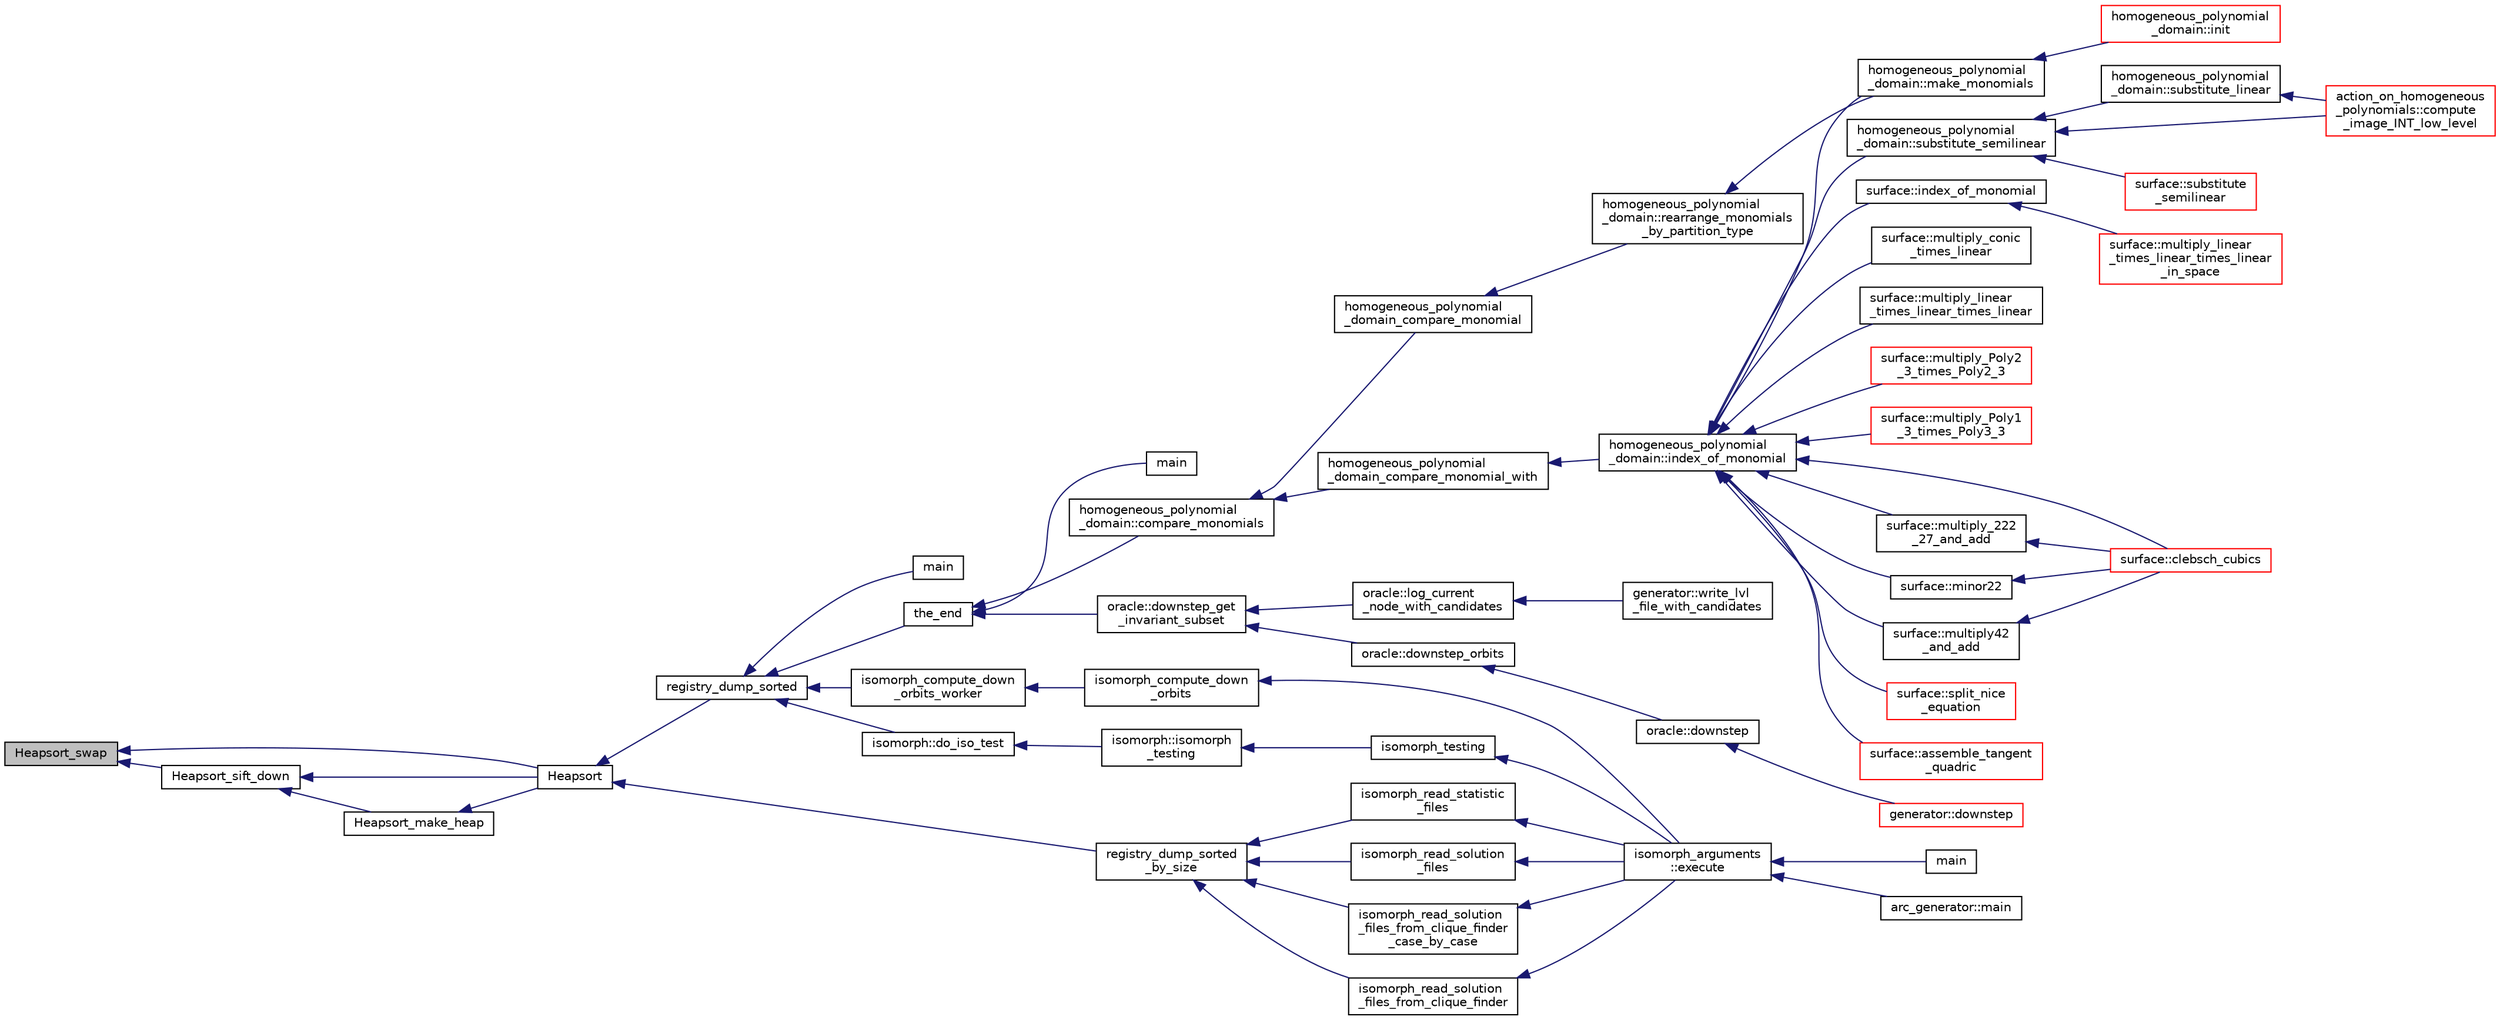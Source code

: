 digraph "Heapsort_swap"
{
  edge [fontname="Helvetica",fontsize="10",labelfontname="Helvetica",labelfontsize="10"];
  node [fontname="Helvetica",fontsize="10",shape=record];
  rankdir="LR";
  Node3184 [label="Heapsort_swap",height=0.2,width=0.4,color="black", fillcolor="grey75", style="filled", fontcolor="black"];
  Node3184 -> Node3185 [dir="back",color="midnightblue",fontsize="10",style="solid",fontname="Helvetica"];
  Node3185 [label="Heapsort",height=0.2,width=0.4,color="black", fillcolor="white", style="filled",URL="$d4/dd7/sorting_8_c.html#a2af240488f5893071c88af35d9f06b6d"];
  Node3185 -> Node3186 [dir="back",color="midnightblue",fontsize="10",style="solid",fontname="Helvetica"];
  Node3186 [label="registry_dump_sorted",height=0.2,width=0.4,color="black", fillcolor="white", style="filled",URL="$df/d84/foundations_2io__and__os_2memory_8_c.html#aa28c9ee8650332ad2d526d5eb4fae48e"];
  Node3186 -> Node3187 [dir="back",color="midnightblue",fontsize="10",style="solid",fontname="Helvetica"];
  Node3187 [label="main",height=0.2,width=0.4,color="black", fillcolor="white", style="filled",URL="$db/d50/regular__ls_8_c.html#a217dbf8b442f20279ea00b898af96f52"];
  Node3186 -> Node3188 [dir="back",color="midnightblue",fontsize="10",style="solid",fontname="Helvetica"];
  Node3188 [label="the_end",height=0.2,width=0.4,color="black", fillcolor="white", style="filled",URL="$d3/dfb/discreta__global_8_c.html#a3ebbd3ccb665a9f78deaa7408577b60c"];
  Node3188 -> Node3189 [dir="back",color="midnightblue",fontsize="10",style="solid",fontname="Helvetica"];
  Node3189 [label="main",height=0.2,width=0.4,color="black", fillcolor="white", style="filled",URL="$d2/d11/codes_8h.html#a217dbf8b442f20279ea00b898af96f52"];
  Node3188 -> Node3190 [dir="back",color="midnightblue",fontsize="10",style="solid",fontname="Helvetica"];
  Node3190 [label="homogeneous_polynomial\l_domain::compare_monomials",height=0.2,width=0.4,color="black", fillcolor="white", style="filled",URL="$d2/da7/classhomogeneous__polynomial__domain.html#a05c5959cb62502954c9cf93a85b8c019"];
  Node3190 -> Node3191 [dir="back",color="midnightblue",fontsize="10",style="solid",fontname="Helvetica"];
  Node3191 [label="homogeneous_polynomial\l_domain_compare_monomial_with",height=0.2,width=0.4,color="black", fillcolor="white", style="filled",URL="$dd/db5/homogeneous__polynomial__domain_8_c.html#a0a0f8d40815145e0aceceabebad8d63d"];
  Node3191 -> Node3192 [dir="back",color="midnightblue",fontsize="10",style="solid",fontname="Helvetica"];
  Node3192 [label="homogeneous_polynomial\l_domain::index_of_monomial",height=0.2,width=0.4,color="black", fillcolor="white", style="filled",URL="$d2/da7/classhomogeneous__polynomial__domain.html#a3fad3fb2b940014fcfece1cebfbfa3ae"];
  Node3192 -> Node3193 [dir="back",color="midnightblue",fontsize="10",style="solid",fontname="Helvetica"];
  Node3193 [label="homogeneous_polynomial\l_domain::make_monomials",height=0.2,width=0.4,color="black", fillcolor="white", style="filled",URL="$d2/da7/classhomogeneous__polynomial__domain.html#a467ad10c570859dbcf637a43993ceb57"];
  Node3193 -> Node3194 [dir="back",color="midnightblue",fontsize="10",style="solid",fontname="Helvetica"];
  Node3194 [label="homogeneous_polynomial\l_domain::init",height=0.2,width=0.4,color="red", fillcolor="white", style="filled",URL="$d2/da7/classhomogeneous__polynomial__domain.html#ad7d4e08b895afb895147322732228d3a"];
  Node3192 -> Node3205 [dir="back",color="midnightblue",fontsize="10",style="solid",fontname="Helvetica"];
  Node3205 [label="homogeneous_polynomial\l_domain::substitute_semilinear",height=0.2,width=0.4,color="black", fillcolor="white", style="filled",URL="$d2/da7/classhomogeneous__polynomial__domain.html#ae16fefaacc3385f9f385d1dd6df7ea4d"];
  Node3205 -> Node3206 [dir="back",color="midnightblue",fontsize="10",style="solid",fontname="Helvetica"];
  Node3206 [label="homogeneous_polynomial\l_domain::substitute_linear",height=0.2,width=0.4,color="black", fillcolor="white", style="filled",URL="$d2/da7/classhomogeneous__polynomial__domain.html#a236cbf545622995b80f5eb10a9f86c31"];
  Node3206 -> Node3207 [dir="back",color="midnightblue",fontsize="10",style="solid",fontname="Helvetica"];
  Node3207 [label="action_on_homogeneous\l_polynomials::compute\l_image_INT_low_level",height=0.2,width=0.4,color="red", fillcolor="white", style="filled",URL="$d5/dd4/classaction__on__homogeneous__polynomials.html#af4370de2c8dcb590c4b186457881f038"];
  Node3205 -> Node3424 [dir="back",color="midnightblue",fontsize="10",style="solid",fontname="Helvetica"];
  Node3424 [label="surface::substitute\l_semilinear",height=0.2,width=0.4,color="red", fillcolor="white", style="filled",URL="$d5/d88/classsurface.html#a7b34e4c561adbe664a4b0ba6711df457"];
  Node3205 -> Node3207 [dir="back",color="midnightblue",fontsize="10",style="solid",fontname="Helvetica"];
  Node3192 -> Node3434 [dir="back",color="midnightblue",fontsize="10",style="solid",fontname="Helvetica"];
  Node3434 [label="surface::index_of_monomial",height=0.2,width=0.4,color="black", fillcolor="white", style="filled",URL="$d5/d88/classsurface.html#a121f8ba1f05712475aa758f7152f4ce5"];
  Node3434 -> Node3435 [dir="back",color="midnightblue",fontsize="10",style="solid",fontname="Helvetica"];
  Node3435 [label="surface::multiply_linear\l_times_linear_times_linear\l_in_space",height=0.2,width=0.4,color="red", fillcolor="white", style="filled",URL="$d5/d88/classsurface.html#abcbac4f9bd652897db85be7bf17abf62"];
  Node3192 -> Node3444 [dir="back",color="midnightblue",fontsize="10",style="solid",fontname="Helvetica"];
  Node3444 [label="surface::multiply_conic\l_times_linear",height=0.2,width=0.4,color="black", fillcolor="white", style="filled",URL="$d5/d88/classsurface.html#a916614262f53278058e7108aeaf145dc"];
  Node3192 -> Node3445 [dir="back",color="midnightblue",fontsize="10",style="solid",fontname="Helvetica"];
  Node3445 [label="surface::multiply_linear\l_times_linear_times_linear",height=0.2,width=0.4,color="black", fillcolor="white", style="filled",URL="$d5/d88/classsurface.html#a452f6857968bb85f49f2f204680fb8e5"];
  Node3192 -> Node3446 [dir="back",color="midnightblue",fontsize="10",style="solid",fontname="Helvetica"];
  Node3446 [label="surface::multiply_Poly2\l_3_times_Poly2_3",height=0.2,width=0.4,color="red", fillcolor="white", style="filled",URL="$d5/d88/classsurface.html#adb65ce8845726835c206e4476f5a80d3"];
  Node3192 -> Node3447 [dir="back",color="midnightblue",fontsize="10",style="solid",fontname="Helvetica"];
  Node3447 [label="surface::multiply_Poly1\l_3_times_Poly3_3",height=0.2,width=0.4,color="red", fillcolor="white", style="filled",URL="$d5/d88/classsurface.html#a917115f60a2e692c83431909e504dfd9"];
  Node3192 -> Node3448 [dir="back",color="midnightblue",fontsize="10",style="solid",fontname="Helvetica"];
  Node3448 [label="surface::clebsch_cubics",height=0.2,width=0.4,color="red", fillcolor="white", style="filled",URL="$d5/d88/classsurface.html#aac49a34b771fffc48f3650861c3684ab"];
  Node3192 -> Node3449 [dir="back",color="midnightblue",fontsize="10",style="solid",fontname="Helvetica"];
  Node3449 [label="surface::multiply_222\l_27_and_add",height=0.2,width=0.4,color="black", fillcolor="white", style="filled",URL="$d5/d88/classsurface.html#ae55d550aa63616f48c1b6348ae0fdfab"];
  Node3449 -> Node3448 [dir="back",color="midnightblue",fontsize="10",style="solid",fontname="Helvetica"];
  Node3192 -> Node3450 [dir="back",color="midnightblue",fontsize="10",style="solid",fontname="Helvetica"];
  Node3450 [label="surface::minor22",height=0.2,width=0.4,color="black", fillcolor="white", style="filled",URL="$d5/d88/classsurface.html#a92bcacad9efa59d8a6afc68d5b3312f9"];
  Node3450 -> Node3448 [dir="back",color="midnightblue",fontsize="10",style="solid",fontname="Helvetica"];
  Node3192 -> Node3451 [dir="back",color="midnightblue",fontsize="10",style="solid",fontname="Helvetica"];
  Node3451 [label="surface::multiply42\l_and_add",height=0.2,width=0.4,color="black", fillcolor="white", style="filled",URL="$d5/d88/classsurface.html#a3556917614250f9150bdf69f525a18d2"];
  Node3451 -> Node3448 [dir="back",color="midnightblue",fontsize="10",style="solid",fontname="Helvetica"];
  Node3192 -> Node3452 [dir="back",color="midnightblue",fontsize="10",style="solid",fontname="Helvetica"];
  Node3452 [label="surface::split_nice\l_equation",height=0.2,width=0.4,color="red", fillcolor="white", style="filled",URL="$d5/d88/classsurface.html#a5d670fff3513ca4261aeb0fe95b6771c"];
  Node3192 -> Node3453 [dir="back",color="midnightblue",fontsize="10",style="solid",fontname="Helvetica"];
  Node3453 [label="surface::assemble_tangent\l_quadric",height=0.2,width=0.4,color="red", fillcolor="white", style="filled",URL="$d5/d88/classsurface.html#ae14b94847bf8bd92bc6af58b31884cdc"];
  Node3190 -> Node3454 [dir="back",color="midnightblue",fontsize="10",style="solid",fontname="Helvetica"];
  Node3454 [label="homogeneous_polynomial\l_domain_compare_monomial",height=0.2,width=0.4,color="black", fillcolor="white", style="filled",URL="$dd/db5/homogeneous__polynomial__domain_8_c.html#aeeedb1f60479ef2d28468b061b654113"];
  Node3454 -> Node3455 [dir="back",color="midnightblue",fontsize="10",style="solid",fontname="Helvetica"];
  Node3455 [label="homogeneous_polynomial\l_domain::rearrange_monomials\l_by_partition_type",height=0.2,width=0.4,color="black", fillcolor="white", style="filled",URL="$d2/da7/classhomogeneous__polynomial__domain.html#af774250d5c1bd555c0ea55f2aaafad10"];
  Node3455 -> Node3193 [dir="back",color="midnightblue",fontsize="10",style="solid",fontname="Helvetica"];
  Node3188 -> Node3456 [dir="back",color="midnightblue",fontsize="10",style="solid",fontname="Helvetica"];
  Node3456 [label="oracle::downstep_get\l_invariant_subset",height=0.2,width=0.4,color="black", fillcolor="white", style="filled",URL="$d7/da7/classoracle.html#ae2540e94ee617a407069f976739cfd71"];
  Node3456 -> Node3457 [dir="back",color="midnightblue",fontsize="10",style="solid",fontname="Helvetica"];
  Node3457 [label="oracle::log_current\l_node_with_candidates",height=0.2,width=0.4,color="black", fillcolor="white", style="filled",URL="$d7/da7/classoracle.html#af54e0dc5a80b11489a5335006f33ca63"];
  Node3457 -> Node3458 [dir="back",color="midnightblue",fontsize="10",style="solid",fontname="Helvetica"];
  Node3458 [label="generator::write_lvl\l_file_with_candidates",height=0.2,width=0.4,color="black", fillcolor="white", style="filled",URL="$d7/d73/classgenerator.html#af3de7a4ba5e1075faa23d47d4c31ca55"];
  Node3456 -> Node3342 [dir="back",color="midnightblue",fontsize="10",style="solid",fontname="Helvetica"];
  Node3342 [label="oracle::downstep_orbits",height=0.2,width=0.4,color="black", fillcolor="white", style="filled",URL="$d7/da7/classoracle.html#a65ea623f3a7b2e3dba4e29638207bc53"];
  Node3342 -> Node3343 [dir="back",color="midnightblue",fontsize="10",style="solid",fontname="Helvetica"];
  Node3343 [label="oracle::downstep",height=0.2,width=0.4,color="black", fillcolor="white", style="filled",URL="$d7/da7/classoracle.html#a4fbc6710b45e5af5c2fb5bc3aa6d3bb1"];
  Node3343 -> Node3290 [dir="back",color="midnightblue",fontsize="10",style="solid",fontname="Helvetica"];
  Node3290 [label="generator::downstep",height=0.2,width=0.4,color="red", fillcolor="white", style="filled",URL="$d7/d73/classgenerator.html#ad90bc284af0b5f5beae960a0bd7a5b43"];
  Node3186 -> Node3269 [dir="back",color="midnightblue",fontsize="10",style="solid",fontname="Helvetica"];
  Node3269 [label="isomorph_compute_down\l_orbits_worker",height=0.2,width=0.4,color="black", fillcolor="white", style="filled",URL="$d4/d7e/isomorph__global_8_c.html#a4edf4a833ce5638a3d58cfae1c702b37"];
  Node3269 -> Node3270 [dir="back",color="midnightblue",fontsize="10",style="solid",fontname="Helvetica"];
  Node3270 [label="isomorph_compute_down\l_orbits",height=0.2,width=0.4,color="black", fillcolor="white", style="filled",URL="$d4/d7e/isomorph__global_8_c.html#a3613cea19158edd30958c4edecd97d53"];
  Node3270 -> Node3271 [dir="back",color="midnightblue",fontsize="10",style="solid",fontname="Helvetica"];
  Node3271 [label="isomorph_arguments\l::execute",height=0.2,width=0.4,color="black", fillcolor="white", style="filled",URL="$d5/de4/classisomorph__arguments.html#aa85e472d14906abdd5672dc66027583e"];
  Node3271 -> Node3272 [dir="back",color="midnightblue",fontsize="10",style="solid",fontname="Helvetica"];
  Node3272 [label="main",height=0.2,width=0.4,color="black", fillcolor="white", style="filled",URL="$d1/d5e/blt__main_8_c.html#a217dbf8b442f20279ea00b898af96f52"];
  Node3271 -> Node3273 [dir="back",color="midnightblue",fontsize="10",style="solid",fontname="Helvetica"];
  Node3273 [label="arc_generator::main",height=0.2,width=0.4,color="black", fillcolor="white", style="filled",URL="$d4/d21/classarc__generator.html#ad80140b51b165dad1fe6ab232be7829a"];
  Node3186 -> Node3357 [dir="back",color="midnightblue",fontsize="10",style="solid",fontname="Helvetica"];
  Node3357 [label="isomorph::do_iso_test",height=0.2,width=0.4,color="black", fillcolor="white", style="filled",URL="$d3/d5f/classisomorph.html#a51fc3bf5cc3a99282a489b2df37ee24e"];
  Node3357 -> Node3358 [dir="back",color="midnightblue",fontsize="10",style="solid",fontname="Helvetica"];
  Node3358 [label="isomorph::isomorph\l_testing",height=0.2,width=0.4,color="black", fillcolor="white", style="filled",URL="$d3/d5f/classisomorph.html#ad7945ec94ba0ba16953482edfaa4da6e"];
  Node3358 -> Node3340 [dir="back",color="midnightblue",fontsize="10",style="solid",fontname="Helvetica"];
  Node3340 [label="isomorph_testing",height=0.2,width=0.4,color="black", fillcolor="white", style="filled",URL="$d4/d7e/isomorph__global_8_c.html#a5a73cbe9f89c4727f086482ee2d238f9"];
  Node3340 -> Node3271 [dir="back",color="midnightblue",fontsize="10",style="solid",fontname="Helvetica"];
  Node3185 -> Node3459 [dir="back",color="midnightblue",fontsize="10",style="solid",fontname="Helvetica"];
  Node3459 [label="registry_dump_sorted\l_by_size",height=0.2,width=0.4,color="black", fillcolor="white", style="filled",URL="$df/d84/foundations_2io__and__os_2memory_8_c.html#a219b9a76e136e450523d924ce80734bc"];
  Node3459 -> Node3460 [dir="back",color="midnightblue",fontsize="10",style="solid",fontname="Helvetica"];
  Node3460 [label="isomorph_read_statistic\l_files",height=0.2,width=0.4,color="black", fillcolor="white", style="filled",URL="$d4/d7e/isomorph__global_8_c.html#a78a6ee9d7dee4708fc721374bdebfa83"];
  Node3460 -> Node3271 [dir="back",color="midnightblue",fontsize="10",style="solid",fontname="Helvetica"];
  Node3459 -> Node3461 [dir="back",color="midnightblue",fontsize="10",style="solid",fontname="Helvetica"];
  Node3461 [label="isomorph_read_solution\l_files",height=0.2,width=0.4,color="black", fillcolor="white", style="filled",URL="$d4/d7e/isomorph__global_8_c.html#a697da824ab34db5c830530fb3c97df24"];
  Node3461 -> Node3271 [dir="back",color="midnightblue",fontsize="10",style="solid",fontname="Helvetica"];
  Node3459 -> Node3462 [dir="back",color="midnightblue",fontsize="10",style="solid",fontname="Helvetica"];
  Node3462 [label="isomorph_read_solution\l_files_from_clique_finder\l_case_by_case",height=0.2,width=0.4,color="black", fillcolor="white", style="filled",URL="$d4/d7e/isomorph__global_8_c.html#a2a55ab4b2df6ae83f916cf01eccdf67c"];
  Node3462 -> Node3271 [dir="back",color="midnightblue",fontsize="10",style="solid",fontname="Helvetica"];
  Node3459 -> Node3463 [dir="back",color="midnightblue",fontsize="10",style="solid",fontname="Helvetica"];
  Node3463 [label="isomorph_read_solution\l_files_from_clique_finder",height=0.2,width=0.4,color="black", fillcolor="white", style="filled",URL="$d4/d7e/isomorph__global_8_c.html#ad8be067333430bfdd26c0a34549f4556"];
  Node3463 -> Node3271 [dir="back",color="midnightblue",fontsize="10",style="solid",fontname="Helvetica"];
  Node3184 -> Node3464 [dir="back",color="midnightblue",fontsize="10",style="solid",fontname="Helvetica"];
  Node3464 [label="Heapsort_sift_down",height=0.2,width=0.4,color="black", fillcolor="white", style="filled",URL="$d4/dd7/sorting_8_c.html#a89625a5f8e99e9a76db45ad133b5a3f3"];
  Node3464 -> Node3185 [dir="back",color="midnightblue",fontsize="10",style="solid",fontname="Helvetica"];
  Node3464 -> Node3465 [dir="back",color="midnightblue",fontsize="10",style="solid",fontname="Helvetica"];
  Node3465 [label="Heapsort_make_heap",height=0.2,width=0.4,color="black", fillcolor="white", style="filled",URL="$d4/dd7/sorting_8_c.html#ae2f81d9c1e532bee5c80dfae7cc45bcc"];
  Node3465 -> Node3185 [dir="back",color="midnightblue",fontsize="10",style="solid",fontname="Helvetica"];
}
